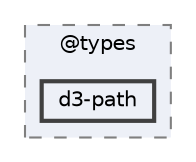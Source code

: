 digraph "C:/Users/arisc/OneDrive/Documents/GitHub/FINAL/EcoEats-Project/node_modules/@types/d3-path"
{
 // LATEX_PDF_SIZE
  bgcolor="transparent";
  edge [fontname=Helvetica,fontsize=10,labelfontname=Helvetica,labelfontsize=10];
  node [fontname=Helvetica,fontsize=10,shape=box,height=0.2,width=0.4];
  compound=true
  subgraph clusterdir_fcfbd2bcc1e777bae19fd8075af818f1 {
    graph [ bgcolor="#edf0f7", pencolor="grey50", label="@types", fontname=Helvetica,fontsize=10 style="filled,dashed", URL="dir_fcfbd2bcc1e777bae19fd8075af818f1.html",tooltip=""]
  dir_5ad73382c051847cb9e730914ec2a0ed [label="d3-path", fillcolor="#edf0f7", color="grey25", style="filled,bold", URL="dir_5ad73382c051847cb9e730914ec2a0ed.html",tooltip=""];
  }
}
